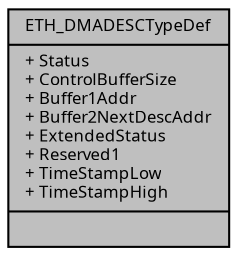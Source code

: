 digraph "ETH_DMADESCTypeDef"
{
  edge [fontname="Sans",fontsize="8",labelfontname="Sans",labelfontsize="8"];
  node [fontname="Sans",fontsize="8",shape=record];
  Node1 [label="{ETH_DMADESCTypeDef\n|+ Status\l+ ControlBufferSize\l+ Buffer1Addr\l+ Buffer2NextDescAddr\l+ ExtendedStatus\l+ Reserved1\l+ TimeStampLow\l+ TimeStampHigh\l|}",height=0.2,width=0.4,color="black", fillcolor="grey75", style="filled", fontcolor="black"];
}

